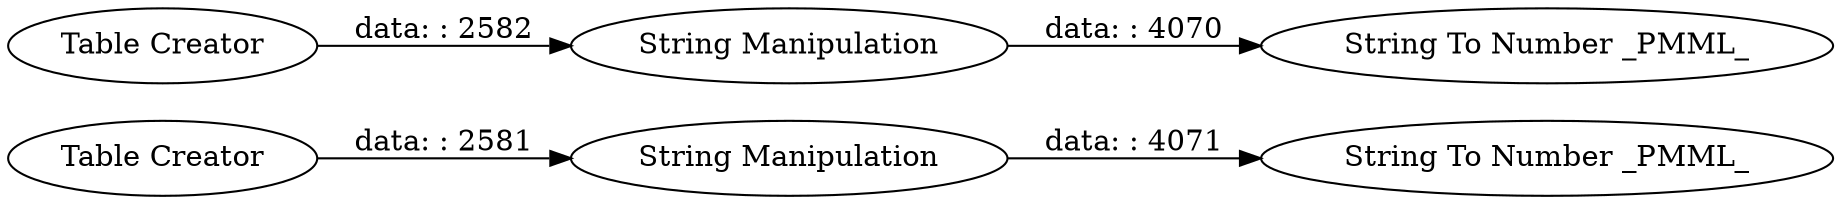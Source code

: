 digraph {
	"1578495072790226942_1" [label="Table Creator"]
	"1578495072790226942_4" [label="String To Number _PMML_"]
	"1578495072790226942_5" [label="Table Creator"]
	"1578495072790226942_3" [label="String To Number _PMML_"]
	"1578495072790226942_2" [label="String Manipulation"]
	"1578495072790226942_6" [label="String Manipulation"]
	"1578495072790226942_1" -> "1578495072790226942_2" [label="data: : 2581"]
	"1578495072790226942_6" -> "1578495072790226942_4" [label="data: : 4070"]
	"1578495072790226942_2" -> "1578495072790226942_3" [label="data: : 4071"]
	"1578495072790226942_5" -> "1578495072790226942_6" [label="data: : 2582"]
	rankdir=LR
}
